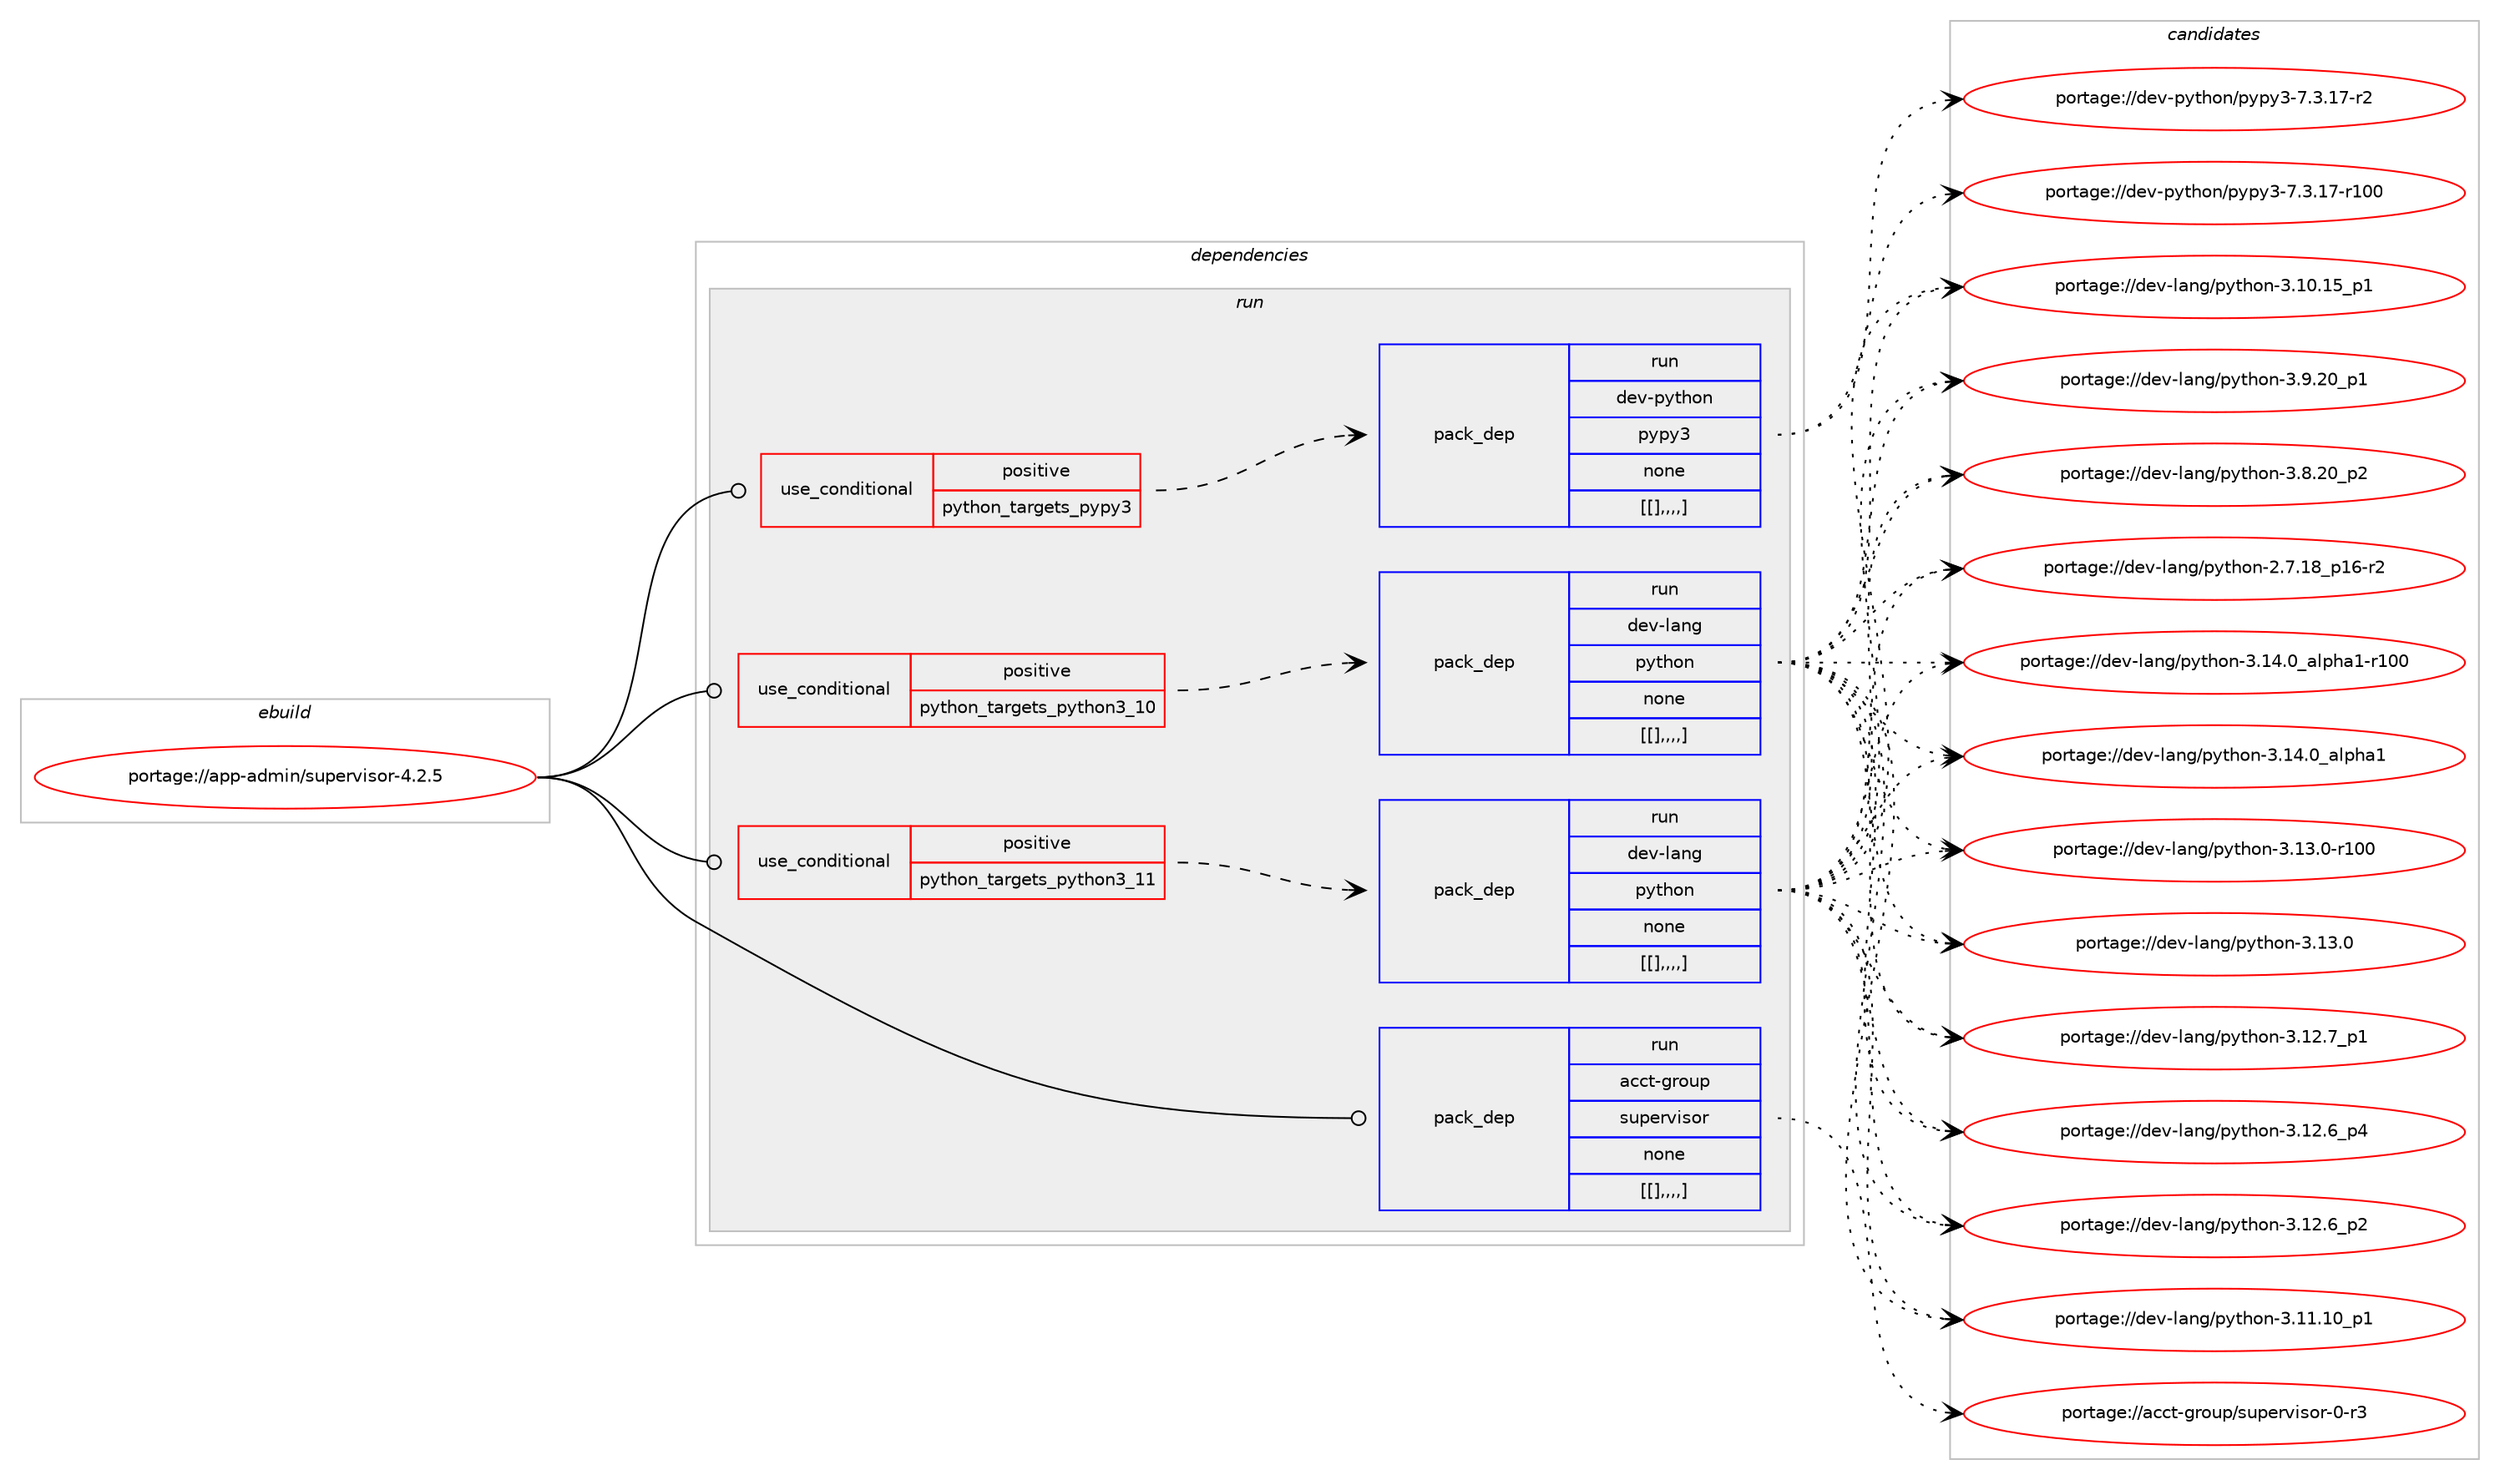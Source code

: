 digraph prolog {

# *************
# Graph options
# *************

newrank=true;
concentrate=true;
compound=true;
graph [rankdir=LR,fontname=Helvetica,fontsize=10,ranksep=1.5];#, ranksep=2.5, nodesep=0.2];
edge  [arrowhead=vee];
node  [fontname=Helvetica,fontsize=10];

# **********
# The ebuild
# **********

subgraph cluster_leftcol {
color=gray;
label=<<i>ebuild</i>>;
id [label="portage://app-admin/supervisor-4.2.5", color=red, width=4, href="../app-admin/supervisor-4.2.5.svg"];
}

# ****************
# The dependencies
# ****************

subgraph cluster_midcol {
color=gray;
label=<<i>dependencies</i>>;
subgraph cluster_compile {
fillcolor="#eeeeee";
style=filled;
label=<<i>compile</i>>;
}
subgraph cluster_compileandrun {
fillcolor="#eeeeee";
style=filled;
label=<<i>compile and run</i>>;
}
subgraph cluster_run {
fillcolor="#eeeeee";
style=filled;
label=<<i>run</i>>;
subgraph cond1018 {
dependency4256 [label=<<TABLE BORDER="0" CELLBORDER="1" CELLSPACING="0" CELLPADDING="4"><TR><TD ROWSPAN="3" CELLPADDING="10">use_conditional</TD></TR><TR><TD>positive</TD></TR><TR><TD>python_targets_pypy3</TD></TR></TABLE>>, shape=none, color=red];
subgraph pack3265 {
dependency4299 [label=<<TABLE BORDER="0" CELLBORDER="1" CELLSPACING="0" CELLPADDING="4" WIDTH="220"><TR><TD ROWSPAN="6" CELLPADDING="30">pack_dep</TD></TR><TR><TD WIDTH="110">run</TD></TR><TR><TD>dev-python</TD></TR><TR><TD>pypy3</TD></TR><TR><TD>none</TD></TR><TR><TD>[[],,,,]</TD></TR></TABLE>>, shape=none, color=blue];
}
dependency4256:e -> dependency4299:w [weight=20,style="dashed",arrowhead="vee"];
}
id:e -> dependency4256:w [weight=20,style="solid",arrowhead="odot"];
subgraph cond1042 {
dependency4340 [label=<<TABLE BORDER="0" CELLBORDER="1" CELLSPACING="0" CELLPADDING="4"><TR><TD ROWSPAN="3" CELLPADDING="10">use_conditional</TD></TR><TR><TD>positive</TD></TR><TR><TD>python_targets_python3_10</TD></TR></TABLE>>, shape=none, color=red];
subgraph pack3295 {
dependency4343 [label=<<TABLE BORDER="0" CELLBORDER="1" CELLSPACING="0" CELLPADDING="4" WIDTH="220"><TR><TD ROWSPAN="6" CELLPADDING="30">pack_dep</TD></TR><TR><TD WIDTH="110">run</TD></TR><TR><TD>dev-lang</TD></TR><TR><TD>python</TD></TR><TR><TD>none</TD></TR><TR><TD>[[],,,,]</TD></TR></TABLE>>, shape=none, color=blue];
}
dependency4340:e -> dependency4343:w [weight=20,style="dashed",arrowhead="vee"];
}
id:e -> dependency4340:w [weight=20,style="solid",arrowhead="odot"];
subgraph cond1052 {
dependency4388 [label=<<TABLE BORDER="0" CELLBORDER="1" CELLSPACING="0" CELLPADDING="4"><TR><TD ROWSPAN="3" CELLPADDING="10">use_conditional</TD></TR><TR><TD>positive</TD></TR><TR><TD>python_targets_python3_11</TD></TR></TABLE>>, shape=none, color=red];
subgraph pack3324 {
dependency4431 [label=<<TABLE BORDER="0" CELLBORDER="1" CELLSPACING="0" CELLPADDING="4" WIDTH="220"><TR><TD ROWSPAN="6" CELLPADDING="30">pack_dep</TD></TR><TR><TD WIDTH="110">run</TD></TR><TR><TD>dev-lang</TD></TR><TR><TD>python</TD></TR><TR><TD>none</TD></TR><TR><TD>[[],,,,]</TD></TR></TABLE>>, shape=none, color=blue];
}
dependency4388:e -> dependency4431:w [weight=20,style="dashed",arrowhead="vee"];
}
id:e -> dependency4388:w [weight=20,style="solid",arrowhead="odot"];
subgraph pack3385 {
dependency4497 [label=<<TABLE BORDER="0" CELLBORDER="1" CELLSPACING="0" CELLPADDING="4" WIDTH="220"><TR><TD ROWSPAN="6" CELLPADDING="30">pack_dep</TD></TR><TR><TD WIDTH="110">run</TD></TR><TR><TD>acct-group</TD></TR><TR><TD>supervisor</TD></TR><TR><TD>none</TD></TR><TR><TD>[[],,,,]</TD></TR></TABLE>>, shape=none, color=blue];
}
id:e -> dependency4497:w [weight=20,style="solid",arrowhead="odot"];
}
}

# **************
# The candidates
# **************

subgraph cluster_choices {
rank=same;
color=gray;
label=<<i>candidates</i>>;

subgraph choice2721 {
color=black;
nodesep=1;
choice100101118451121211161041111104711212111212151455546514649554511450 [label="portage://dev-python/pypy3-7.3.17-r2", color=red, width=4,href="../dev-python/pypy3-7.3.17-r2.svg"];
choice1001011184511212111610411111047112121112121514555465146495545114494848 [label="portage://dev-python/pypy3-7.3.17-r100", color=red, width=4,href="../dev-python/pypy3-7.3.17-r100.svg"];
dependency4299:e -> choice100101118451121211161041111104711212111212151455546514649554511450:w [style=dotted,weight="100"];
dependency4299:e -> choice1001011184511212111610411111047112121112121514555465146495545114494848:w [style=dotted,weight="100"];
}
subgraph choice2724 {
color=black;
nodesep=1;
choice100101118451089711010347112121116104111110455146495246489597108112104974945114494848 [label="portage://dev-lang/python-3.14.0_alpha1-r100", color=red, width=4,href="../dev-lang/python-3.14.0_alpha1-r100.svg"];
choice1001011184510897110103471121211161041111104551464952464895971081121049749 [label="portage://dev-lang/python-3.14.0_alpha1", color=red, width=4,href="../dev-lang/python-3.14.0_alpha1.svg"];
choice1001011184510897110103471121211161041111104551464951464845114494848 [label="portage://dev-lang/python-3.13.0-r100", color=red, width=4,href="../dev-lang/python-3.13.0-r100.svg"];
choice10010111845108971101034711212111610411111045514649514648 [label="portage://dev-lang/python-3.13.0", color=red, width=4,href="../dev-lang/python-3.13.0.svg"];
choice100101118451089711010347112121116104111110455146495046559511249 [label="portage://dev-lang/python-3.12.7_p1", color=red, width=4,href="../dev-lang/python-3.12.7_p1.svg"];
choice100101118451089711010347112121116104111110455146495046549511252 [label="portage://dev-lang/python-3.12.6_p4", color=red, width=4,href="../dev-lang/python-3.12.6_p4.svg"];
choice100101118451089711010347112121116104111110455146495046549511250 [label="portage://dev-lang/python-3.12.6_p2", color=red, width=4,href="../dev-lang/python-3.12.6_p2.svg"];
choice10010111845108971101034711212111610411111045514649494649489511249 [label="portage://dev-lang/python-3.11.10_p1", color=red, width=4,href="../dev-lang/python-3.11.10_p1.svg"];
choice10010111845108971101034711212111610411111045514649484649539511249 [label="portage://dev-lang/python-3.10.15_p1", color=red, width=4,href="../dev-lang/python-3.10.15_p1.svg"];
choice100101118451089711010347112121116104111110455146574650489511249 [label="portage://dev-lang/python-3.9.20_p1", color=red, width=4,href="../dev-lang/python-3.9.20_p1.svg"];
choice100101118451089711010347112121116104111110455146564650489511250 [label="portage://dev-lang/python-3.8.20_p2", color=red, width=4,href="../dev-lang/python-3.8.20_p2.svg"];
choice100101118451089711010347112121116104111110455046554649569511249544511450 [label="portage://dev-lang/python-2.7.18_p16-r2", color=red, width=4,href="../dev-lang/python-2.7.18_p16-r2.svg"];
dependency4343:e -> choice100101118451089711010347112121116104111110455146495246489597108112104974945114494848:w [style=dotted,weight="100"];
dependency4343:e -> choice1001011184510897110103471121211161041111104551464952464895971081121049749:w [style=dotted,weight="100"];
dependency4343:e -> choice1001011184510897110103471121211161041111104551464951464845114494848:w [style=dotted,weight="100"];
dependency4343:e -> choice10010111845108971101034711212111610411111045514649514648:w [style=dotted,weight="100"];
dependency4343:e -> choice100101118451089711010347112121116104111110455146495046559511249:w [style=dotted,weight="100"];
dependency4343:e -> choice100101118451089711010347112121116104111110455146495046549511252:w [style=dotted,weight="100"];
dependency4343:e -> choice100101118451089711010347112121116104111110455146495046549511250:w [style=dotted,weight="100"];
dependency4343:e -> choice10010111845108971101034711212111610411111045514649494649489511249:w [style=dotted,weight="100"];
dependency4343:e -> choice10010111845108971101034711212111610411111045514649484649539511249:w [style=dotted,weight="100"];
dependency4343:e -> choice100101118451089711010347112121116104111110455146574650489511249:w [style=dotted,weight="100"];
dependency4343:e -> choice100101118451089711010347112121116104111110455146564650489511250:w [style=dotted,weight="100"];
dependency4343:e -> choice100101118451089711010347112121116104111110455046554649569511249544511450:w [style=dotted,weight="100"];
}
subgraph choice2732 {
color=black;
nodesep=1;
choice100101118451089711010347112121116104111110455146495246489597108112104974945114494848 [label="portage://dev-lang/python-3.14.0_alpha1-r100", color=red, width=4,href="../dev-lang/python-3.14.0_alpha1-r100.svg"];
choice1001011184510897110103471121211161041111104551464952464895971081121049749 [label="portage://dev-lang/python-3.14.0_alpha1", color=red, width=4,href="../dev-lang/python-3.14.0_alpha1.svg"];
choice1001011184510897110103471121211161041111104551464951464845114494848 [label="portage://dev-lang/python-3.13.0-r100", color=red, width=4,href="../dev-lang/python-3.13.0-r100.svg"];
choice10010111845108971101034711212111610411111045514649514648 [label="portage://dev-lang/python-3.13.0", color=red, width=4,href="../dev-lang/python-3.13.0.svg"];
choice100101118451089711010347112121116104111110455146495046559511249 [label="portage://dev-lang/python-3.12.7_p1", color=red, width=4,href="../dev-lang/python-3.12.7_p1.svg"];
choice100101118451089711010347112121116104111110455146495046549511252 [label="portage://dev-lang/python-3.12.6_p4", color=red, width=4,href="../dev-lang/python-3.12.6_p4.svg"];
choice100101118451089711010347112121116104111110455146495046549511250 [label="portage://dev-lang/python-3.12.6_p2", color=red, width=4,href="../dev-lang/python-3.12.6_p2.svg"];
choice10010111845108971101034711212111610411111045514649494649489511249 [label="portage://dev-lang/python-3.11.10_p1", color=red, width=4,href="../dev-lang/python-3.11.10_p1.svg"];
choice10010111845108971101034711212111610411111045514649484649539511249 [label="portage://dev-lang/python-3.10.15_p1", color=red, width=4,href="../dev-lang/python-3.10.15_p1.svg"];
choice100101118451089711010347112121116104111110455146574650489511249 [label="portage://dev-lang/python-3.9.20_p1", color=red, width=4,href="../dev-lang/python-3.9.20_p1.svg"];
choice100101118451089711010347112121116104111110455146564650489511250 [label="portage://dev-lang/python-3.8.20_p2", color=red, width=4,href="../dev-lang/python-3.8.20_p2.svg"];
choice100101118451089711010347112121116104111110455046554649569511249544511450 [label="portage://dev-lang/python-2.7.18_p16-r2", color=red, width=4,href="../dev-lang/python-2.7.18_p16-r2.svg"];
dependency4431:e -> choice100101118451089711010347112121116104111110455146495246489597108112104974945114494848:w [style=dotted,weight="100"];
dependency4431:e -> choice1001011184510897110103471121211161041111104551464952464895971081121049749:w [style=dotted,weight="100"];
dependency4431:e -> choice1001011184510897110103471121211161041111104551464951464845114494848:w [style=dotted,weight="100"];
dependency4431:e -> choice10010111845108971101034711212111610411111045514649514648:w [style=dotted,weight="100"];
dependency4431:e -> choice100101118451089711010347112121116104111110455146495046559511249:w [style=dotted,weight="100"];
dependency4431:e -> choice100101118451089711010347112121116104111110455146495046549511252:w [style=dotted,weight="100"];
dependency4431:e -> choice100101118451089711010347112121116104111110455146495046549511250:w [style=dotted,weight="100"];
dependency4431:e -> choice10010111845108971101034711212111610411111045514649494649489511249:w [style=dotted,weight="100"];
dependency4431:e -> choice10010111845108971101034711212111610411111045514649484649539511249:w [style=dotted,weight="100"];
dependency4431:e -> choice100101118451089711010347112121116104111110455146574650489511249:w [style=dotted,weight="100"];
dependency4431:e -> choice100101118451089711010347112121116104111110455146564650489511250:w [style=dotted,weight="100"];
dependency4431:e -> choice100101118451089711010347112121116104111110455046554649569511249544511450:w [style=dotted,weight="100"];
}
subgraph choice2770 {
color=black;
nodesep=1;
choice979999116451031141111171124711511711210111411810511511111445484511451 [label="portage://acct-group/supervisor-0-r3", color=red, width=4,href="../acct-group/supervisor-0-r3.svg"];
dependency4497:e -> choice979999116451031141111171124711511711210111411810511511111445484511451:w [style=dotted,weight="100"];
}
}

}
